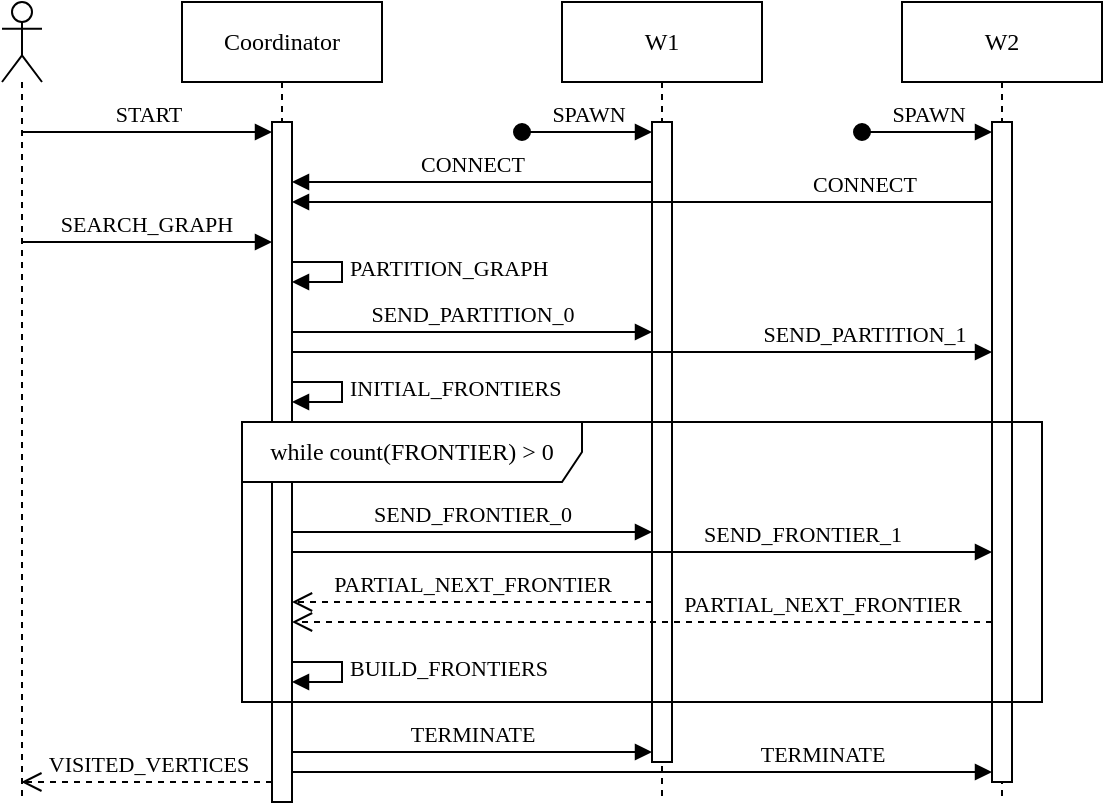 <mxfile version="26.2.14">
  <diagram name="Page-1" id="n6beaWOg02P2D31EHl8Q">
    <mxGraphModel dx="1426" dy="759" grid="1" gridSize="10" guides="1" tooltips="1" connect="1" arrows="1" fold="1" page="1" pageScale="1" pageWidth="827" pageHeight="1169" math="0" shadow="0">
      <root>
        <mxCell id="0" />
        <mxCell id="1" parent="0" />
        <mxCell id="SGS3YfIMiVyTnCJ-oeVh-32" value="BUILD_FRONTIERS" style="html=1;align=left;spacingLeft=2;endArrow=block;rounded=0;edgeStyle=orthogonalEdgeStyle;curved=0;rounded=0;fontFamily=latex;fontSource=http%3A%2F%2Fsourceforge.net%2Fprojects%2Fcm-unicode%2Ffiles%2FOldFiles%2Fcm-unicode-fix-0.6.3.tar.bz2%2Fdownload;" parent="1" edge="1">
          <mxGeometry relative="1" as="geometry">
            <mxPoint x="260" y="410" as="sourcePoint" />
            <Array as="points">
              <mxPoint x="290" y="410" />
              <mxPoint x="290" y="420" />
            </Array>
            <mxPoint x="265" y="420.0" as="targetPoint" />
            <mxPoint as="offset" />
          </mxGeometry>
        </mxCell>
        <mxCell id="SGS3YfIMiVyTnCJ-oeVh-2" value="W1" style="shape=umlLifeline;perimeter=lifelinePerimeter;whiteSpace=wrap;html=1;container=1;dropTarget=0;collapsible=0;recursiveResize=0;outlineConnect=0;portConstraint=eastwest;newEdgeStyle={&quot;edgeStyle&quot;:&quot;elbowEdgeStyle&quot;,&quot;elbow&quot;:&quot;vertical&quot;,&quot;curved&quot;:0,&quot;rounded&quot;:0};fontFamily=latex;fontSource=http%3A%2F%2Fsourceforge.net%2Fprojects%2Fcm-unicode%2Ffiles%2FOldFiles%2Fcm-unicode-fix-0.6.3.tar.bz2%2Fdownload;" parent="1" vertex="1">
          <mxGeometry x="400" y="80" width="100" height="400" as="geometry" />
        </mxCell>
        <mxCell id="SGS3YfIMiVyTnCJ-oeVh-13" value="" style="html=1;points=[[0,0,0,0,5],[0,1,0,0,-5],[1,0,0,0,5],[1,1,0,0,-5]];perimeter=orthogonalPerimeter;outlineConnect=0;targetShapes=umlLifeline;portConstraint=eastwest;newEdgeStyle={&quot;curved&quot;:0,&quot;rounded&quot;:0};fontFamily=latex;fontSource=http%3A%2F%2Fsourceforge.net%2Fprojects%2Fcm-unicode%2Ffiles%2FOldFiles%2Fcm-unicode-fix-0.6.3.tar.bz2%2Fdownload;" parent="SGS3YfIMiVyTnCJ-oeVh-2" vertex="1">
          <mxGeometry x="45" y="60" width="10" height="320" as="geometry" />
        </mxCell>
        <mxCell id="SGS3YfIMiVyTnCJ-oeVh-3" value="W2" style="shape=umlLifeline;perimeter=lifelinePerimeter;whiteSpace=wrap;html=1;container=1;dropTarget=0;collapsible=0;recursiveResize=0;outlineConnect=0;portConstraint=eastwest;newEdgeStyle={&quot;edgeStyle&quot;:&quot;elbowEdgeStyle&quot;,&quot;elbow&quot;:&quot;vertical&quot;,&quot;curved&quot;:0,&quot;rounded&quot;:0};fontFamily=latex;fontSource=http%3A%2F%2Fsourceforge.net%2Fprojects%2Fcm-unicode%2Ffiles%2FOldFiles%2Fcm-unicode-fix-0.6.3.tar.bz2%2Fdownload;" parent="1" vertex="1">
          <mxGeometry x="570" y="80" width="100" height="400" as="geometry" />
        </mxCell>
        <mxCell id="SGS3YfIMiVyTnCJ-oeVh-9" value="" style="shape=umlLifeline;perimeter=lifelinePerimeter;whiteSpace=wrap;html=1;container=1;dropTarget=0;collapsible=0;recursiveResize=0;outlineConnect=0;portConstraint=eastwest;newEdgeStyle={&quot;curved&quot;:0,&quot;rounded&quot;:0};participant=umlActor;fontFamily=latex;fontSource=http%3A%2F%2Fsourceforge.net%2Fprojects%2Fcm-unicode%2Ffiles%2FOldFiles%2Fcm-unicode-fix-0.6.3.tar.bz2%2Fdownload;" parent="1" vertex="1">
          <mxGeometry x="120" y="80" width="20" height="400" as="geometry" />
        </mxCell>
        <mxCell id="SGS3YfIMiVyTnCJ-oeVh-10" value="SEARCH_GRAPH" style="html=1;verticalAlign=bottom;endArrow=block;curved=0;rounded=0;fontFamily=latex;fontSource=http%3A%2F%2Fsourceforge.net%2Fprojects%2Fcm-unicode%2Ffiles%2FOldFiles%2Fcm-unicode-fix-0.6.3.tar.bz2%2Fdownload;" parent="1" edge="1">
          <mxGeometry width="80" relative="1" as="geometry">
            <mxPoint x="129.667" y="200.0" as="sourcePoint" />
            <mxPoint x="255" y="200.0" as="targetPoint" />
          </mxGeometry>
        </mxCell>
        <mxCell id="SGS3YfIMiVyTnCJ-oeVh-12" value="START" style="html=1;verticalAlign=bottom;endArrow=block;curved=0;rounded=0;entryX=0;entryY=0;entryDx=0;entryDy=5;entryPerimeter=0;fontFamily=latex;fontSource=http%3A%2F%2Fsourceforge.net%2Fprojects%2Fcm-unicode%2Ffiles%2FOldFiles%2Fcm-unicode-fix-0.6.3.tar.bz2%2Fdownload;" parent="1" source="SGS3YfIMiVyTnCJ-oeVh-9" target="SGS3YfIMiVyTnCJ-oeVh-7" edge="1">
          <mxGeometry width="80" relative="1" as="geometry">
            <mxPoint x="140" y="150" as="sourcePoint" />
            <mxPoint x="220" y="150" as="targetPoint" />
          </mxGeometry>
        </mxCell>
        <mxCell id="SGS3YfIMiVyTnCJ-oeVh-14" value="CONNECT" style="html=1;verticalAlign=bottom;endArrow=block;curved=0;rounded=0;fontFamily=latex;fontSource=http%3A%2F%2Fsourceforge.net%2Fprojects%2Fcm-unicode%2Ffiles%2FOldFiles%2Fcm-unicode-fix-0.6.3.tar.bz2%2Fdownload;" parent="1" edge="1">
          <mxGeometry width="80" relative="1" as="geometry">
            <mxPoint x="445" y="170" as="sourcePoint" />
            <mxPoint x="265" y="170" as="targetPoint" />
          </mxGeometry>
        </mxCell>
        <mxCell id="SGS3YfIMiVyTnCJ-oeVh-15" value="SPAWN" style="html=1;verticalAlign=bottom;startArrow=oval;startFill=1;endArrow=block;startSize=8;curved=0;rounded=0;entryX=0;entryY=0;entryDx=0;entryDy=5;entryPerimeter=0;fontFamily=latex;fontSource=http%3A%2F%2Fsourceforge.net%2Fprojects%2Fcm-unicode%2Ffiles%2FOldFiles%2Fcm-unicode-fix-0.6.3.tar.bz2%2Fdownload;" parent="1" target="SGS3YfIMiVyTnCJ-oeVh-13" edge="1">
          <mxGeometry width="60" relative="1" as="geometry">
            <mxPoint x="380" y="145" as="sourcePoint" />
            <mxPoint x="440" y="160" as="targetPoint" />
          </mxGeometry>
        </mxCell>
        <mxCell id="SGS3YfIMiVyTnCJ-oeVh-19" value="SEND_PARTITION_0" style="html=1;verticalAlign=bottom;endArrow=block;curved=0;rounded=0;fontFamily=latex;fontSource=http%3A%2F%2Fsourceforge.net%2Fprojects%2Fcm-unicode%2Ffiles%2FOldFiles%2Fcm-unicode-fix-0.6.3.tar.bz2%2Fdownload;" parent="1" edge="1">
          <mxGeometry relative="1" as="geometry">
            <mxPoint x="265" y="245.0" as="sourcePoint" />
            <mxPoint x="445" y="245.0" as="targetPoint" />
          </mxGeometry>
        </mxCell>
        <mxCell id="SGS3YfIMiVyTnCJ-oeVh-21" value="SEND_PARTITION_1" style="html=1;verticalAlign=bottom;endArrow=block;curved=0;rounded=0;fontFamily=latex;fontSource=http%3A%2F%2Fsourceforge.net%2Fprojects%2Fcm-unicode%2Ffiles%2FOldFiles%2Fcm-unicode-fix-0.6.3.tar.bz2%2Fdownload;" parent="1" edge="1">
          <mxGeometry x="0.633" relative="1" as="geometry">
            <mxPoint x="265" y="255.0" as="sourcePoint" />
            <mxPoint x="615" y="255.0" as="targetPoint" />
            <mxPoint as="offset" />
          </mxGeometry>
        </mxCell>
        <mxCell id="SGS3YfIMiVyTnCJ-oeVh-22" value="" style="html=1;points=[[0,0,0,0,5],[0,1,0,0,-5],[1,0,0,0,5],[1,1,0,0,-5]];perimeter=orthogonalPerimeter;outlineConnect=0;targetShapes=umlLifeline;portConstraint=eastwest;newEdgeStyle={&quot;curved&quot;:0,&quot;rounded&quot;:0};fontFamily=latex;fontSource=http%3A%2F%2Fsourceforge.net%2Fprojects%2Fcm-unicode%2Ffiles%2FOldFiles%2Fcm-unicode-fix-0.6.3.tar.bz2%2Fdownload;" parent="1" vertex="1">
          <mxGeometry x="615" y="140" width="10" height="330" as="geometry" />
        </mxCell>
        <mxCell id="SGS3YfIMiVyTnCJ-oeVh-23" value="SPAWN" style="html=1;verticalAlign=bottom;startArrow=oval;startFill=1;endArrow=block;startSize=8;curved=0;rounded=0;entryX=0;entryY=0;entryDx=0;entryDy=5;entryPerimeter=0;fontFamily=latex;fontSource=http%3A%2F%2Fsourceforge.net%2Fprojects%2Fcm-unicode%2Ffiles%2FOldFiles%2Fcm-unicode-fix-0.6.3.tar.bz2%2Fdownload;" parent="1" target="SGS3YfIMiVyTnCJ-oeVh-22" edge="1">
          <mxGeometry width="60" relative="1" as="geometry">
            <mxPoint x="550" y="145" as="sourcePoint" />
            <mxPoint x="565" y="145" as="targetPoint" />
          </mxGeometry>
        </mxCell>
        <mxCell id="SGS3YfIMiVyTnCJ-oeVh-25" value="INITIAL_FRONTIERS" style="html=1;align=left;spacingLeft=2;endArrow=block;rounded=0;edgeStyle=orthogonalEdgeStyle;curved=0;rounded=0;fontFamily=latex;fontSource=http%3A%2F%2Fsourceforge.net%2Fprojects%2Fcm-unicode%2Ffiles%2FOldFiles%2Fcm-unicode-fix-0.6.3.tar.bz2%2Fdownload;" parent="1" edge="1">
          <mxGeometry relative="1" as="geometry">
            <mxPoint x="260" y="270" as="sourcePoint" />
            <Array as="points">
              <mxPoint x="290" y="270" />
              <mxPoint x="290" y="280" />
            </Array>
            <mxPoint x="265" y="280.0" as="targetPoint" />
            <mxPoint as="offset" />
          </mxGeometry>
        </mxCell>
        <mxCell id="SGS3YfIMiVyTnCJ-oeVh-24" value="CONNECT" style="html=1;verticalAlign=bottom;endArrow=block;curved=0;rounded=0;fontFamily=latex;fontSource=http%3A%2F%2Fsourceforge.net%2Fprojects%2Fcm-unicode%2Ffiles%2FOldFiles%2Fcm-unicode-fix-0.6.3.tar.bz2%2Fdownload;" parent="1" source="SGS3YfIMiVyTnCJ-oeVh-22" edge="1">
          <mxGeometry x="-0.633" width="80" relative="1" as="geometry">
            <mxPoint x="565" y="180" as="sourcePoint" />
            <mxPoint x="265" y="180" as="targetPoint" />
            <mxPoint as="offset" />
          </mxGeometry>
        </mxCell>
        <mxCell id="SGS3YfIMiVyTnCJ-oeVh-1" value="Coordinator" style="shape=umlLifeline;perimeter=lifelinePerimeter;whiteSpace=wrap;html=1;container=1;dropTarget=0;collapsible=0;recursiveResize=0;outlineConnect=0;portConstraint=eastwest;newEdgeStyle={&quot;edgeStyle&quot;:&quot;elbowEdgeStyle&quot;,&quot;elbow&quot;:&quot;vertical&quot;,&quot;curved&quot;:0,&quot;rounded&quot;:0};fontFamily=latex;fontSource=http%3A%2F%2Fsourceforge.net%2Fprojects%2Fcm-unicode%2Ffiles%2FOldFiles%2Fcm-unicode-fix-0.6.3.tar.bz2%2Fdownload;" parent="1" vertex="1">
          <mxGeometry x="210" y="80" width="100" height="400" as="geometry" />
        </mxCell>
        <mxCell id="SGS3YfIMiVyTnCJ-oeVh-6" value="PARTITION_GRAPH" style="html=1;align=left;spacingLeft=2;endArrow=block;rounded=0;edgeStyle=orthogonalEdgeStyle;curved=0;rounded=0;fontFamily=latex;fontSource=http%3A%2F%2Fsourceforge.net%2Fprojects%2Fcm-unicode%2Ffiles%2FOldFiles%2Fcm-unicode-fix-0.6.3.tar.bz2%2Fdownload;" parent="SGS3YfIMiVyTnCJ-oeVh-1" target="SGS3YfIMiVyTnCJ-oeVh-7" edge="1">
          <mxGeometry relative="1" as="geometry">
            <mxPoint x="50" y="130" as="sourcePoint" />
            <Array as="points">
              <mxPoint x="80" y="130" />
              <mxPoint x="80" y="140" />
            </Array>
            <mxPoint x="60" y="160" as="targetPoint" />
            <mxPoint as="offset" />
          </mxGeometry>
        </mxCell>
        <mxCell id="SGS3YfIMiVyTnCJ-oeVh-7" value="" style="html=1;points=[[0,0,0,0,5],[0,1,0,0,-5],[1,0,0,0,5],[1,1,0,0,-5]];perimeter=orthogonalPerimeter;outlineConnect=0;targetShapes=umlLifeline;portConstraint=eastwest;newEdgeStyle={&quot;curved&quot;:0,&quot;rounded&quot;:0};fontFamily=latex;fontSource=http%3A%2F%2Fsourceforge.net%2Fprojects%2Fcm-unicode%2Ffiles%2FOldFiles%2Fcm-unicode-fix-0.6.3.tar.bz2%2Fdownload;" parent="SGS3YfIMiVyTnCJ-oeVh-1" vertex="1">
          <mxGeometry x="45" y="60" width="10" height="340" as="geometry" />
        </mxCell>
        <mxCell id="SGS3YfIMiVyTnCJ-oeVh-26" value="SEND_&lt;span style=&quot;text-align: left;&quot;&gt;FRONTIER_0&lt;/span&gt;" style="html=1;verticalAlign=bottom;endArrow=block;curved=0;rounded=0;fontFamily=latex;fontSource=http%3A%2F%2Fsourceforge.net%2Fprojects%2Fcm-unicode%2Ffiles%2FOldFiles%2Fcm-unicode-fix-0.6.3.tar.bz2%2Fdownload;" parent="1" edge="1">
          <mxGeometry relative="1" as="geometry">
            <mxPoint x="265" y="345.0" as="sourcePoint" />
            <mxPoint x="445" y="345.0" as="targetPoint" />
          </mxGeometry>
        </mxCell>
        <mxCell id="SGS3YfIMiVyTnCJ-oeVh-27" value="SEND_&lt;span style=&quot;text-align: left;&quot;&gt;FRONTIER_1&lt;/span&gt;" style="html=1;verticalAlign=bottom;endArrow=block;curved=0;rounded=0;fontFamily=latex;fontSource=http%3A%2F%2Fsourceforge.net%2Fprojects%2Fcm-unicode%2Ffiles%2FOldFiles%2Fcm-unicode-fix-0.6.3.tar.bz2%2Fdownload;" parent="1" edge="1">
          <mxGeometry x="0.457" relative="1" as="geometry">
            <mxPoint x="265" y="355.0" as="sourcePoint" />
            <mxPoint x="615" y="355.0" as="targetPoint" />
            <mxPoint as="offset" />
          </mxGeometry>
        </mxCell>
        <mxCell id="SGS3YfIMiVyTnCJ-oeVh-29" value="while count(FRONTIER) &amp;gt; 0" style="shape=umlFrame;whiteSpace=wrap;html=1;pointerEvents=0;width=170;height=30;fontFamily=latex;fontSource=http%3A%2F%2Fsourceforge.net%2Fprojects%2Fcm-unicode%2Ffiles%2FOldFiles%2Fcm-unicode-fix-0.6.3.tar.bz2%2Fdownload;" parent="1" vertex="1">
          <mxGeometry x="240" y="290" width="400" height="140" as="geometry" />
        </mxCell>
        <mxCell id="SGS3YfIMiVyTnCJ-oeVh-30" value="PARTIAL_NEXT_FRONTIER" style="html=1;verticalAlign=bottom;endArrow=open;dashed=1;endSize=8;curved=0;rounded=0;fontFamily=latex;fontSource=http%3A%2F%2Fsourceforge.net%2Fprojects%2Fcm-unicode%2Ffiles%2FOldFiles%2Fcm-unicode-fix-0.6.3.tar.bz2%2Fdownload;" parent="1" edge="1">
          <mxGeometry relative="1" as="geometry">
            <mxPoint x="445" y="380.0" as="sourcePoint" />
            <mxPoint x="265" y="380.0" as="targetPoint" />
          </mxGeometry>
        </mxCell>
        <mxCell id="SGS3YfIMiVyTnCJ-oeVh-31" value="PARTIAL_NEXT_FRONTIER" style="html=1;verticalAlign=bottom;endArrow=open;dashed=1;endSize=8;curved=0;rounded=0;fontFamily=latex;fontSource=http%3A%2F%2Fsourceforge.net%2Fprojects%2Fcm-unicode%2Ffiles%2FOldFiles%2Fcm-unicode-fix-0.6.3.tar.bz2%2Fdownload;" parent="1" edge="1">
          <mxGeometry x="-0.514" relative="1" as="geometry">
            <mxPoint x="615" y="390.0" as="sourcePoint" />
            <mxPoint x="265" y="390.0" as="targetPoint" />
            <mxPoint as="offset" />
          </mxGeometry>
        </mxCell>
        <mxCell id="SGS3YfIMiVyTnCJ-oeVh-34" value="TERMINATE" style="html=1;verticalAlign=bottom;endArrow=block;curved=0;rounded=0;fontFamily=latex;fontSource=http%3A%2F%2Fsourceforge.net%2Fprojects%2Fcm-unicode%2Ffiles%2FOldFiles%2Fcm-unicode-fix-0.6.3.tar.bz2%2Fdownload;" parent="1" edge="1">
          <mxGeometry width="80" relative="1" as="geometry">
            <mxPoint x="265" y="455.0" as="sourcePoint" />
            <mxPoint x="445" y="455.0" as="targetPoint" />
          </mxGeometry>
        </mxCell>
        <mxCell id="SGS3YfIMiVyTnCJ-oeVh-35" value="TERMINATE" style="html=1;verticalAlign=bottom;endArrow=block;curved=0;rounded=0;fontFamily=latex;fontSource=http%3A%2F%2Fsourceforge.net%2Fprojects%2Fcm-unicode%2Ffiles%2FOldFiles%2Fcm-unicode-fix-0.6.3.tar.bz2%2Fdownload;" parent="1" edge="1">
          <mxGeometry x="0.514" width="80" relative="1" as="geometry">
            <mxPoint x="265" y="465.0" as="sourcePoint" />
            <mxPoint x="615" y="465" as="targetPoint" />
            <mxPoint as="offset" />
          </mxGeometry>
        </mxCell>
        <mxCell id="SGS3YfIMiVyTnCJ-oeVh-36" value="VISITED_VERTICES" style="html=1;verticalAlign=bottom;endArrow=open;dashed=1;endSize=8;curved=0;rounded=0;fontFamily=latex;fontSource=http%3A%2F%2Fsourceforge.net%2Fprojects%2Fcm-unicode%2Ffiles%2FOldFiles%2Fcm-unicode-fix-0.6.3.tar.bz2%2Fdownload;" parent="1" edge="1">
          <mxGeometry relative="1" as="geometry">
            <mxPoint x="255" y="470" as="sourcePoint" />
            <mxPoint x="129.667" y="470" as="targetPoint" />
          </mxGeometry>
        </mxCell>
      </root>
    </mxGraphModel>
  </diagram>
</mxfile>
